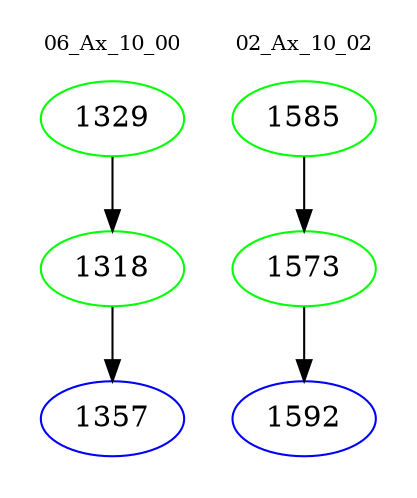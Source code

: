 digraph{
subgraph cluster_0 {
color = white
label = "06_Ax_10_00";
fontsize=10;
T0_1329 [label="1329", color="green"]
T0_1329 -> T0_1318 [color="black"]
T0_1318 [label="1318", color="green"]
T0_1318 -> T0_1357 [color="black"]
T0_1357 [label="1357", color="blue"]
}
subgraph cluster_1 {
color = white
label = "02_Ax_10_02";
fontsize=10;
T1_1585 [label="1585", color="green"]
T1_1585 -> T1_1573 [color="black"]
T1_1573 [label="1573", color="green"]
T1_1573 -> T1_1592 [color="black"]
T1_1592 [label="1592", color="blue"]
}
}
